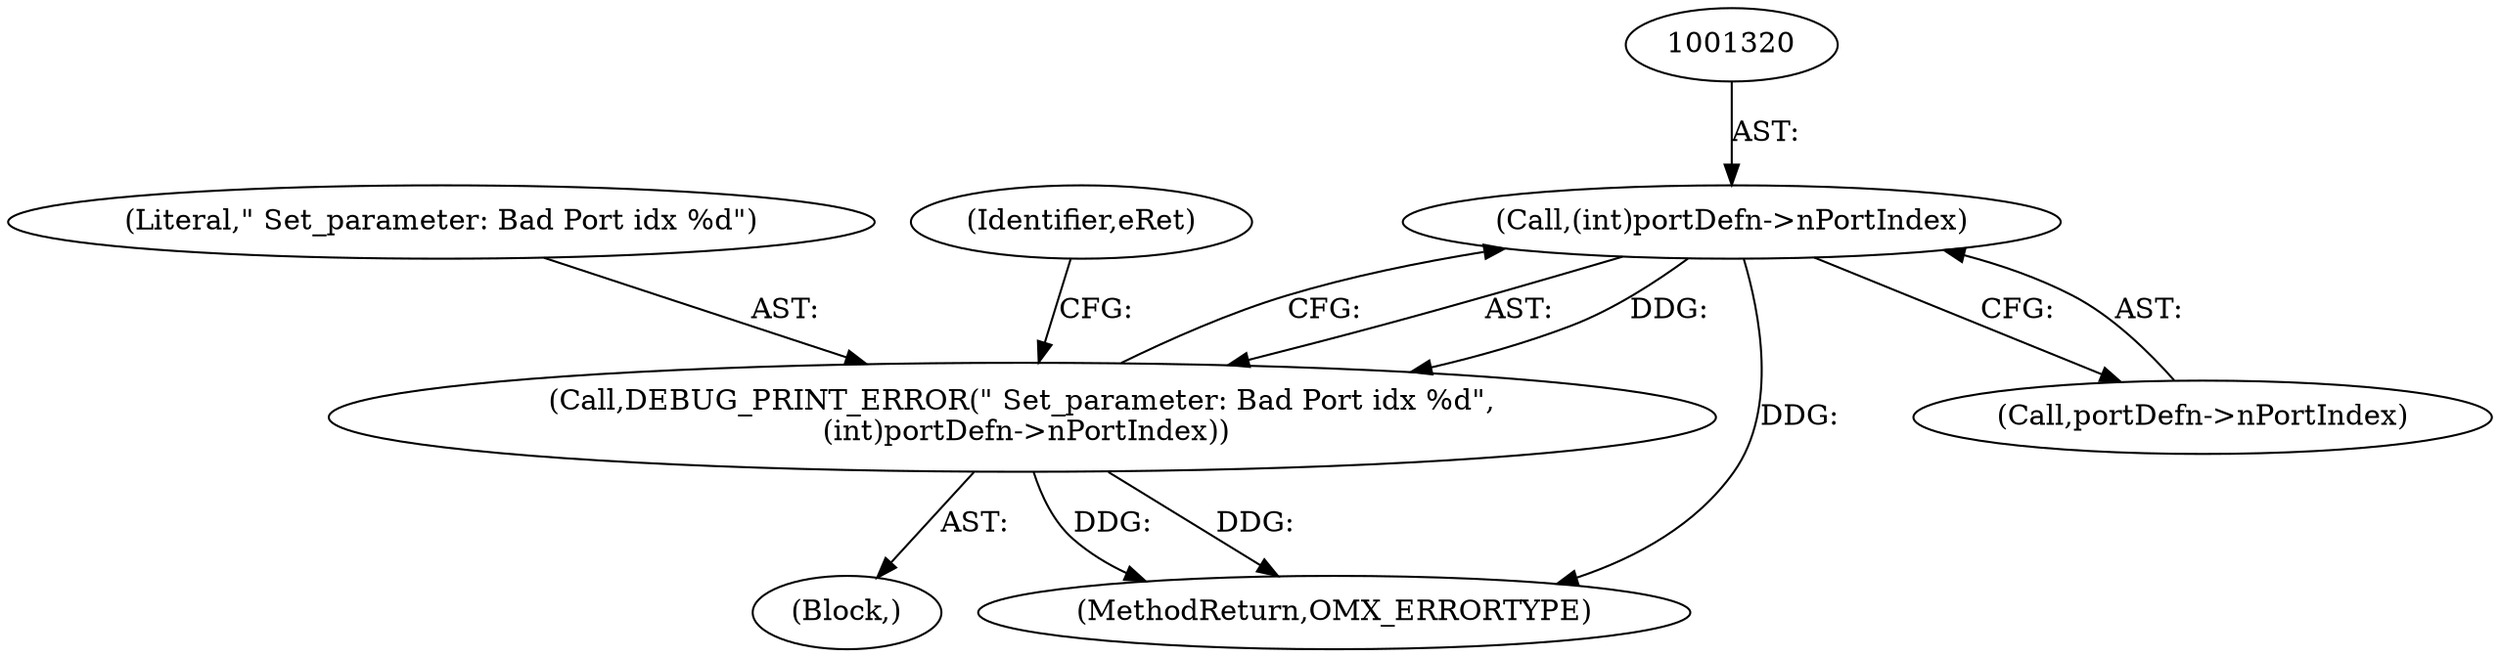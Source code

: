 digraph "0_Android_46e305be6e670a5a0041b0b4861122a0f1aabefa_2@pointer" {
"1001319" [label="(Call,(int)portDefn->nPortIndex)"];
"1001317" [label="(Call,DEBUG_PRINT_ERROR(\" Set_parameter: Bad Port idx %d\",\n (int)portDefn->nPortIndex))"];
"1003102" [label="(MethodReturn,OMX_ERRORTYPE)"];
"1001318" [label="(Literal,\" Set_parameter: Bad Port idx %d\")"];
"1001316" [label="(Block,)"];
"1001317" [label="(Call,DEBUG_PRINT_ERROR(\" Set_parameter: Bad Port idx %d\",\n (int)portDefn->nPortIndex))"];
"1001319" [label="(Call,(int)portDefn->nPortIndex)"];
"1001321" [label="(Call,portDefn->nPortIndex)"];
"1001325" [label="(Identifier,eRet)"];
"1001319" -> "1001317"  [label="AST: "];
"1001319" -> "1001321"  [label="CFG: "];
"1001320" -> "1001319"  [label="AST: "];
"1001321" -> "1001319"  [label="AST: "];
"1001317" -> "1001319"  [label="CFG: "];
"1001319" -> "1003102"  [label="DDG: "];
"1001319" -> "1001317"  [label="DDG: "];
"1001317" -> "1001316"  [label="AST: "];
"1001318" -> "1001317"  [label="AST: "];
"1001325" -> "1001317"  [label="CFG: "];
"1001317" -> "1003102"  [label="DDG: "];
"1001317" -> "1003102"  [label="DDG: "];
}
